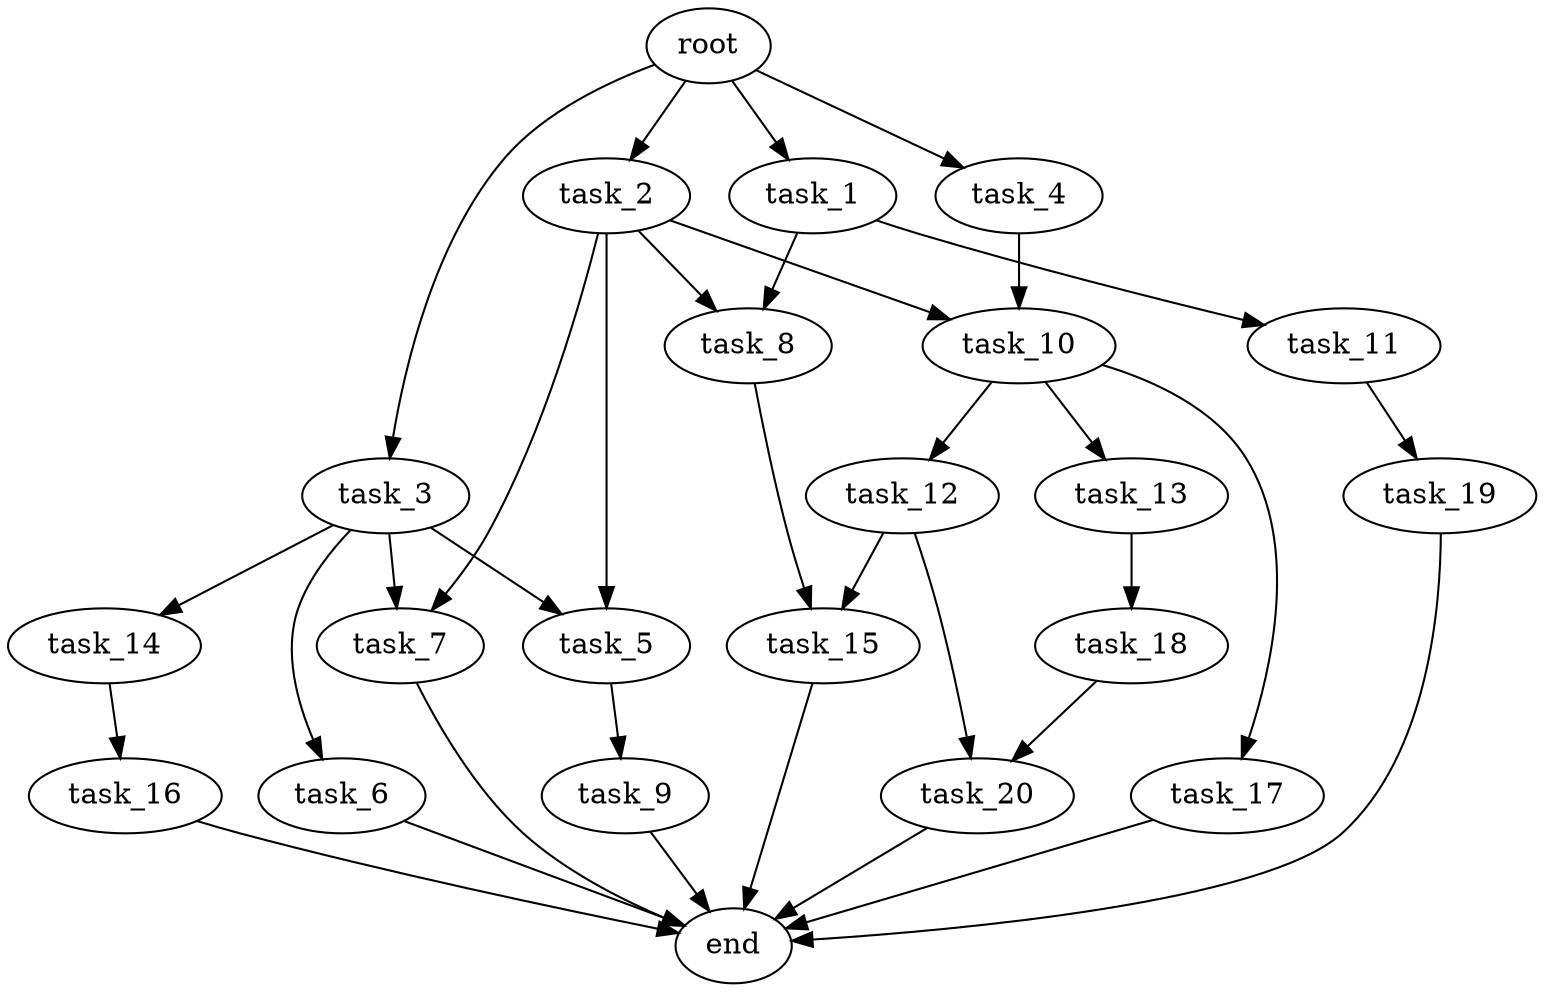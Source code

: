 digraph G {
  root [size="0.000000e+00"];
  task_1 [size="8.351363e+10"];
  task_2 [size="8.836938e+10"];
  task_3 [size="3.784372e+09"];
  task_4 [size="3.368307e+10"];
  task_5 [size="7.663310e+10"];
  task_6 [size="1.311359e+10"];
  task_7 [size="3.767822e+10"];
  task_8 [size="1.623310e+10"];
  task_9 [size="8.313619e+10"];
  task_10 [size="7.711207e+10"];
  task_11 [size="8.090628e+10"];
  task_12 [size="1.656226e+10"];
  task_13 [size="4.377296e+10"];
  task_14 [size="4.109175e+10"];
  task_15 [size="6.763953e+10"];
  task_16 [size="2.376064e+10"];
  task_17 [size="4.442543e+10"];
  task_18 [size="2.849994e+10"];
  task_19 [size="7.485617e+10"];
  task_20 [size="4.489831e+10"];
  end [size="0.000000e+00"];

  root -> task_1 [size="1.000000e-12"];
  root -> task_2 [size="1.000000e-12"];
  root -> task_3 [size="1.000000e-12"];
  root -> task_4 [size="1.000000e-12"];
  task_1 -> task_8 [size="8.116549e+07"];
  task_1 -> task_11 [size="8.090628e+08"];
  task_2 -> task_5 [size="3.831655e+08"];
  task_2 -> task_7 [size="1.883911e+08"];
  task_2 -> task_8 [size="8.116549e+07"];
  task_2 -> task_10 [size="3.855604e+08"];
  task_3 -> task_5 [size="3.831655e+08"];
  task_3 -> task_6 [size="1.311359e+08"];
  task_3 -> task_7 [size="1.883911e+08"];
  task_3 -> task_14 [size="4.109175e+08"];
  task_4 -> task_10 [size="3.855604e+08"];
  task_5 -> task_9 [size="8.313619e+08"];
  task_6 -> end [size="1.000000e-12"];
  task_7 -> end [size="1.000000e-12"];
  task_8 -> task_15 [size="3.381976e+08"];
  task_9 -> end [size="1.000000e-12"];
  task_10 -> task_12 [size="1.656226e+08"];
  task_10 -> task_13 [size="4.377296e+08"];
  task_10 -> task_17 [size="4.442543e+08"];
  task_11 -> task_19 [size="7.485617e+08"];
  task_12 -> task_15 [size="3.381976e+08"];
  task_12 -> task_20 [size="2.244915e+08"];
  task_13 -> task_18 [size="2.849994e+08"];
  task_14 -> task_16 [size="2.376064e+08"];
  task_15 -> end [size="1.000000e-12"];
  task_16 -> end [size="1.000000e-12"];
  task_17 -> end [size="1.000000e-12"];
  task_18 -> task_20 [size="2.244915e+08"];
  task_19 -> end [size="1.000000e-12"];
  task_20 -> end [size="1.000000e-12"];
}
